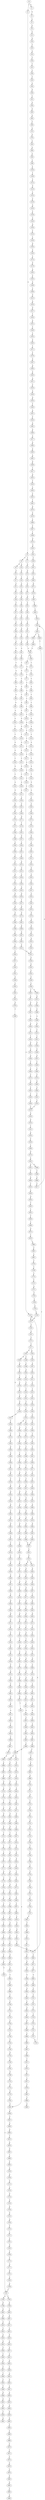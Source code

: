 strict digraph  {
	S0 -> S1 [ label = G ];
	S0 -> S2 [ label = C ];
	S1 -> S3 [ label = G ];
	S2 -> S4 [ label = G ];
	S3 -> S5 [ label = A ];
	S4 -> S6 [ label = C ];
	S4 -> S7 [ label = T ];
	S5 -> S8 [ label = G ];
	S6 -> S9 [ label = G ];
	S6 -> S10 [ label = A ];
	S7 -> S11 [ label = G ];
	S8 -> S12 [ label = G ];
	S9 -> S13 [ label = A ];
	S10 -> S14 [ label = A ];
	S11 -> S15 [ label = G ];
	S12 -> S16 [ label = G ];
	S13 -> S17 [ label = G ];
	S14 -> S18 [ label = C ];
	S15 -> S19 [ label = C ];
	S16 -> S20 [ label = T ];
	S17 -> S21 [ label = C ];
	S18 -> S22 [ label = C ];
	S19 -> S23 [ label = C ];
	S20 -> S24 [ label = G ];
	S21 -> S25 [ label = A ];
	S22 -> S26 [ label = C ];
	S23 -> S27 [ label = C ];
	S24 -> S28 [ label = T ];
	S25 -> S29 [ label = G ];
	S26 -> S30 [ label = G ];
	S27 -> S31 [ label = G ];
	S28 -> S32 [ label = T ];
	S29 -> S33 [ label = T ];
	S30 -> S34 [ label = T ];
	S31 -> S35 [ label = T ];
	S32 -> S36 [ label = C ];
	S33 -> S37 [ label = G ];
	S34 -> S38 [ label = A ];
	S35 -> S39 [ label = C ];
	S36 -> S40 [ label = C ];
	S37 -> S41 [ label = C ];
	S38 -> S42 [ label = C ];
	S39 -> S43 [ label = C ];
	S40 -> S44 [ label = A ];
	S41 -> S45 [ label = A ];
	S42 -> S46 [ label = A ];
	S43 -> S47 [ label = A ];
	S44 -> S48 [ label = G ];
	S45 -> S49 [ label = A ];
	S46 -> S50 [ label = G ];
	S47 -> S51 [ label = G ];
	S48 -> S52 [ label = C ];
	S49 -> S53 [ label = C ];
	S50 -> S54 [ label = C ];
	S51 -> S55 [ label = T ];
	S52 -> S56 [ label = A ];
	S53 -> S57 [ label = A ];
	S54 -> S58 [ label = A ];
	S55 -> S59 [ label = A ];
	S56 -> S60 [ label = G ];
	S57 -> S61 [ label = G ];
	S58 -> S62 [ label = G ];
	S59 -> S63 [ label = G ];
	S60 -> S64 [ label = A ];
	S61 -> S65 [ label = C ];
	S62 -> S66 [ label = G ];
	S63 -> S67 [ label = G ];
	S63 -> S68 [ label = C ];
	S64 -> S69 [ label = T ];
	S65 -> S70 [ label = T ];
	S66 -> S71 [ label = T ];
	S67 -> S72 [ label = G ];
	S68 -> S73 [ label = T ];
	S69 -> S74 [ label = A ];
	S70 -> S75 [ label = A ];
	S71 -> S76 [ label = G ];
	S72 -> S77 [ label = T ];
	S73 -> S78 [ label = C ];
	S74 -> S79 [ label = A ];
	S75 -> S80 [ label = C ];
	S76 -> S81 [ label = C ];
	S77 -> S82 [ label = C ];
	S78 -> S83 [ label = C ];
	S79 -> S84 [ label = A ];
	S80 -> S85 [ label = G ];
	S81 -> S86 [ label = A ];
	S82 -> S87 [ label = A ];
	S83 -> S88 [ label = A ];
	S84 -> S89 [ label = A ];
	S85 -> S90 [ label = A ];
	S86 -> S91 [ label = C ];
	S87 -> S92 [ label = C ];
	S88 -> S93 [ label = C ];
	S89 -> S94 [ label = A ];
	S90 -> S95 [ label = G ];
	S91 -> S96 [ label = G ];
	S92 -> S97 [ label = T ];
	S93 -> S98 [ label = C ];
	S94 -> S99 [ label = C ];
	S95 -> S100 [ label = A ];
	S96 -> S101 [ label = C ];
	S97 -> S102 [ label = C ];
	S98 -> S103 [ label = G ];
	S99 -> S104 [ label = T ];
	S100 -> S105 [ label = A ];
	S101 -> S106 [ label = G ];
	S102 -> S107 [ label = G ];
	S103 -> S108 [ label = G ];
	S104 -> S109 [ label = T ];
	S105 -> S110 [ label = C ];
	S106 -> S111 [ label = G ];
	S107 -> S112 [ label = C ];
	S108 -> S113 [ label = A ];
	S109 -> S114 [ label = T ];
	S110 -> S115 [ label = T ];
	S111 -> S116 [ label = T ];
	S112 -> S117 [ label = T ];
	S113 -> S118 [ label = C ];
	S114 -> S119 [ label = G ];
	S115 -> S120 [ label = G ];
	S116 -> S121 [ label = G ];
	S117 -> S122 [ label = T ];
	S118 -> S123 [ label = G ];
	S119 -> S124 [ label = C ];
	S120 -> S125 [ label = G ];
	S121 -> S126 [ label = C ];
	S122 -> S127 [ label = C ];
	S123 -> S128 [ label = T ];
	S124 -> S129 [ label = C ];
	S125 -> S130 [ label = C ];
	S126 -> S131 [ label = C ];
	S127 -> S132 [ label = A ];
	S128 -> S133 [ label = C ];
	S129 -> S134 [ label = G ];
	S130 -> S135 [ label = G ];
	S131 -> S136 [ label = G ];
	S132 -> S137 [ label = T ];
	S133 -> S138 [ label = G ];
	S134 -> S139 [ label = T ];
	S135 -> S140 [ label = C ];
	S136 -> S141 [ label = C ];
	S137 -> S142 [ label = C ];
	S138 -> S143 [ label = T ];
	S139 -> S144 [ label = A ];
	S140 -> S145 [ label = A ];
	S141 -> S146 [ label = A ];
	S142 -> S147 [ label = C ];
	S143 -> S148 [ label = G ];
	S144 -> S149 [ label = G ];
	S145 -> S150 [ label = G ];
	S146 -> S151 [ label = A ];
	S147 -> S152 [ label = A ];
	S148 -> S153 [ label = A ];
	S149 -> S154 [ label = C ];
	S150 -> S155 [ label = C ];
	S151 -> S156 [ label = C ];
	S152 -> S157 [ label = G ];
	S153 -> S158 [ label = C ];
	S154 -> S159 [ label = C ];
	S155 -> S160 [ label = G ];
	S156 -> S161 [ label = C ];
	S157 -> S162 [ label = A ];
	S158 -> S163 [ label = C ];
	S159 -> S164 [ label = G ];
	S160 -> S165 [ label = G ];
	S161 -> S166 [ label = A ];
	S162 -> S167 [ label = A ];
	S163 -> S168 [ label = G ];
	S164 -> S169 [ label = G ];
	S165 -> S170 [ label = G ];
	S166 -> S171 [ label = G ];
	S167 -> S172 [ label = C ];
	S168 -> S173 [ label = G ];
	S169 -> S174 [ label = T ];
	S170 -> S175 [ label = T ];
	S171 -> S176 [ label = T ];
	S172 -> S177 [ label = C ];
	S173 -> S178 [ label = T ];
	S174 -> S179 [ label = G ];
	S175 -> S180 [ label = G ];
	S176 -> S181 [ label = C ];
	S177 -> S182 [ label = A ];
	S177 -> S183 [ label = G ];
	S178 -> S184 [ label = C ];
	S179 -> S185 [ label = A ];
	S180 -> S186 [ label = C ];
	S181 -> S187 [ label = G ];
	S182 -> S188 [ label = G ];
	S182 -> S189 [ label = C ];
	S183 -> S190 [ label = G ];
	S184 -> S191 [ label = G ];
	S185 -> S192 [ label = C ];
	S186 -> S193 [ label = C ];
	S187 -> S194 [ label = C ];
	S188 -> S195 [ label = A ];
	S189 -> S196 [ label = C ];
	S190 -> S197 [ label = A ];
	S191 -> S198 [ label = C ];
	S192 -> S199 [ label = G ];
	S193 -> S200 [ label = G ];
	S194 -> S201 [ label = G ];
	S195 -> S202 [ label = C ];
	S196 -> S203 [ label = A ];
	S197 -> S204 [ label = C ];
	S198 -> S205 [ label = G ];
	S199 -> S206 [ label = T ];
	S200 -> S207 [ label = C ];
	S201 -> S208 [ label = C ];
	S202 -> S209 [ label = T ];
	S203 -> S210 [ label = C ];
	S204 -> S211 [ label = G ];
	S205 -> S212 [ label = T ];
	S206 -> S213 [ label = G ];
	S207 -> S214 [ label = C ];
	S208 -> S215 [ label = A ];
	S209 -> S216 [ label = C ];
	S210 -> S217 [ label = C ];
	S211 -> S218 [ label = C ];
	S212 -> S219 [ label = A ];
	S213 -> S220 [ label = G ];
	S214 -> S221 [ label = G ];
	S215 -> S222 [ label = G ];
	S216 -> S223 [ label = C ];
	S217 -> S224 [ label = C ];
	S218 -> S225 [ label = C ];
	S219 -> S226 [ label = G ];
	S220 -> S227 [ label = G ];
	S221 -> S228 [ label = G ];
	S222 -> S229 [ label = C ];
	S223 -> S230 [ label = C ];
	S224 -> S231 [ label = C ];
	S225 -> S232 [ label = C ];
	S226 -> S233 [ label = C ];
	S227 -> S234 [ label = T ];
	S228 -> S235 [ label = T ];
	S229 -> S236 [ label = C ];
	S230 -> S237 [ label = A ];
	S231 -> S238 [ label = T ];
	S232 -> S239 [ label = A ];
	S233 -> S240 [ label = C ];
	S234 -> S241 [ label = A ];
	S235 -> S242 [ label = G ];
	S236 -> S243 [ label = G ];
	S237 -> S244 [ label = T ];
	S238 -> S245 [ label = T ];
	S239 -> S246 [ label = T ];
	S240 -> S247 [ label = G ];
	S241 -> S248 [ label = C ];
	S242 -> S249 [ label = G ];
	S243 -> S250 [ label = G ];
	S244 -> S251 [ label = C ];
	S245 -> S252 [ label = C ];
	S246 -> S253 [ label = C ];
	S247 -> S254 [ label = C ];
	S248 -> S255 [ label = T ];
	S249 -> S256 [ label = T ];
	S250 -> S257 [ label = T ];
	S251 -> S258 [ label = T ];
	S252 -> S259 [ label = C ];
	S252 -> S260 [ label = G ];
	S253 -> S261 [ label = G ];
	S254 -> S262 [ label = T ];
	S255 -> S263 [ label = A ];
	S256 -> S264 [ label = G ];
	S257 -> S265 [ label = G ];
	S258 -> S266 [ label = G ];
	S259 -> S267 [ label = T ];
	S260 -> S268 [ label = A ];
	S261 -> S269 [ label = T ];
	S262 -> S270 [ label = G ];
	S263 -> S271 [ label = T ];
	S264 -> S272 [ label = G ];
	S265 -> S273 [ label = G ];
	S266 -> S274 [ label = C ];
	S267 -> S275 [ label = G ];
	S268 -> S276 [ label = T ];
	S269 -> S277 [ label = C ];
	S270 -> S278 [ label = G ];
	S271 -> S279 [ label = T ];
	S272 -> S280 [ label = A ];
	S273 -> S281 [ label = A ];
	S274 -> S282 [ label = C ];
	S275 -> S283 [ label = T ];
	S276 -> S284 [ label = C ];
	S277 -> S285 [ label = C ];
	S278 -> S286 [ label = A ];
	S279 -> S287 [ label = G ];
	S280 -> S288 [ label = A ];
	S281 -> S289 [ label = A ];
	S282 -> S290 [ label = A ];
	S283 -> S291 [ label = C ];
	S284 -> S292 [ label = G ];
	S285 -> S293 [ label = T ];
	S286 -> S294 [ label = A ];
	S287 -> S295 [ label = G ];
	S288 -> S296 [ label = C ];
	S289 -> S297 [ label = G ];
	S290 -> S298 [ label = G ];
	S291 -> S299 [ label = C ];
	S292 -> S300 [ label = T ];
	S293 -> S301 [ label = C ];
	S294 -> S302 [ label = G ];
	S295 -> S303 [ label = A ];
	S296 -> S304 [ label = C ];
	S297 -> S305 [ label = A ];
	S298 -> S306 [ label = T ];
	S299 -> S307 [ label = T ];
	S300 -> S308 [ label = T ];
	S301 -> S309 [ label = T ];
	S302 -> S310 [ label = A ];
	S303 -> S311 [ label = A ];
	S304 -> S312 [ label = T ];
	S305 -> S313 [ label = A ];
	S306 -> S314 [ label = C ];
	S307 -> S315 [ label = T ];
	S308 -> S316 [ label = T ];
	S309 -> S317 [ label = T ];
	S310 -> S318 [ label = A ];
	S311 -> S319 [ label = C ];
	S312 -> S320 [ label = C ];
	S313 -> S321 [ label = C ];
	S314 -> S322 [ label = G ];
	S315 -> S323 [ label = G ];
	S316 -> S324 [ label = G ];
	S317 -> S325 [ label = C ];
	S318 -> S321 [ label = C ];
	S319 -> S326 [ label = G ];
	S320 -> S327 [ label = G ];
	S321 -> S328 [ label = G ];
	S322 -> S329 [ label = T ];
	S323 -> S330 [ label = T ];
	S324 -> S331 [ label = T ];
	S325 -> S332 [ label = T ];
	S326 -> S333 [ label = G ];
	S327 -> S334 [ label = G ];
	S328 -> S335 [ label = G ];
	S329 -> S336 [ label = A ];
	S330 -> S337 [ label = A ];
	S331 -> S338 [ label = A ];
	S332 -> S339 [ label = C ];
	S333 -> S340 [ label = T ];
	S334 -> S341 [ label = C ];
	S335 -> S342 [ label = C ];
	S336 -> S343 [ label = A ];
	S337 -> S344 [ label = G ];
	S338 -> S345 [ label = G ];
	S339 -> S346 [ label = G ];
	S340 -> S347 [ label = A ];
	S341 -> S348 [ label = A ];
	S342 -> S349 [ label = A ];
	S343 -> S350 [ label = G ];
	S344 -> S351 [ label = G ];
	S345 -> S352 [ label = G ];
	S346 -> S353 [ label = G ];
	S347 -> S354 [ label = C ];
	S348 -> S355 [ label = C ];
	S349 -> S356 [ label = C ];
	S350 -> S357 [ label = A ];
	S351 -> S358 [ label = A ];
	S352 -> S359 [ label = A ];
	S353 -> S360 [ label = A ];
	S354 -> S361 [ label = G ];
	S355 -> S362 [ label = G ];
	S356 -> S363 [ label = C ];
	S356 -> S364 [ label = T ];
	S357 -> S365 [ label = C ];
	S358 -> S366 [ label = G ];
	S359 -> S367 [ label = A ];
	S360 -> S368 [ label = G ];
	S361 -> S369 [ label = A ];
	S362 -> S370 [ label = C ];
	S363 -> S371 [ label = G ];
	S364 -> S372 [ label = G ];
	S365 -> S373 [ label = G ];
	S366 -> S374 [ label = A ];
	S367 -> S375 [ label = A ];
	S368 -> S376 [ label = A ];
	S369 -> S377 [ label = A ];
	S370 -> S378 [ label = G ];
	S371 -> S379 [ label = G ];
	S372 -> S380 [ label = G ];
	S373 -> S381 [ label = G ];
	S374 -> S382 [ label = G ];
	S375 -> S383 [ label = G ];
	S376 -> S384 [ label = G ];
	S377 -> S385 [ label = G ];
	S378 -> S386 [ label = C ];
	S379 -> S387 [ label = G ];
	S380 -> S388 [ label = G ];
	S381 -> S389 [ label = C ];
	S382 -> S390 [ label = G ];
	S383 -> S391 [ label = G ];
	S384 -> S392 [ label = G ];
	S385 -> S393 [ label = A ];
	S386 -> S394 [ label = G ];
	S387 -> S395 [ label = A ];
	S388 -> S396 [ label = A ];
	S389 -> S397 [ label = T ];
	S390 -> S398 [ label = T ];
	S391 -> S399 [ label = T ];
	S392 -> S400 [ label = T ];
	S393 -> S401 [ label = A ];
	S394 -> S402 [ label = C ];
	S394 -> S403 [ label = G ];
	S395 -> S404 [ label = A ];
	S396 -> S405 [ label = A ];
	S397 -> S406 [ label = C ];
	S398 -> S407 [ label = C ];
	S399 -> S408 [ label = C ];
	S400 -> S407 [ label = C ];
	S401 -> S409 [ label = G ];
	S402 -> S410 [ label = G ];
	S403 -> S411 [ label = C ];
	S404 -> S412 [ label = T ];
	S405 -> S413 [ label = C ];
	S406 -> S414 [ label = T ];
	S407 -> S415 [ label = C ];
	S408 -> S416 [ label = C ];
	S409 -> S417 [ label = T ];
	S410 -> S418 [ label = T ];
	S411 -> S419 [ label = T ];
	S412 -> S420 [ label = T ];
	S413 -> S421 [ label = T ];
	S414 -> S422 [ label = C ];
	S415 -> S423 [ label = C ];
	S416 -> S424 [ label = C ];
	S417 -> S425 [ label = G ];
	S418 -> S426 [ label = C ];
	S419 -> S427 [ label = G ];
	S420 -> S428 [ label = G ];
	S421 -> S429 [ label = G ];
	S422 -> S430 [ label = G ];
	S423 -> S431 [ label = A ];
	S423 -> S432 [ label = G ];
	S424 -> S433 [ label = G ];
	S425 -> S434 [ label = T ];
	S426 -> S435 [ label = G ];
	S427 -> S436 [ label = G ];
	S428 -> S437 [ label = A ];
	S429 -> S438 [ label = G ];
	S430 -> S439 [ label = A ];
	S431 -> S440 [ label = G ];
	S432 -> S441 [ label = G ];
	S433 -> S442 [ label = A ];
	S434 -> S443 [ label = C ];
	S435 -> S444 [ label = A ];
	S436 -> S445 [ label = A ];
	S437 -> S446 [ label = A ];
	S438 -> S447 [ label = A ];
	S439 -> S448 [ label = A ];
	S440 -> S449 [ label = A ];
	S441 -> S450 [ label = A ];
	S442 -> S451 [ label = A ];
	S443 -> S452 [ label = C ];
	S444 -> S453 [ label = C ];
	S445 -> S454 [ label = A ];
	S446 -> S455 [ label = C ];
	S447 -> S456 [ label = C ];
	S448 -> S457 [ label = G ];
	S449 -> S458 [ label = G ];
	S450 -> S459 [ label = G ];
	S451 -> S460 [ label = G ];
	S452 -> S461 [ label = T ];
	S453 -> S462 [ label = G ];
	S454 -> S463 [ label = T ];
	S455 -> S464 [ label = C ];
	S456 -> S465 [ label = C ];
	S457 -> S466 [ label = T ];
	S458 -> S467 [ label = C ];
	S459 -> S468 [ label = G ];
	S460 -> S469 [ label = T ];
	S461 -> S470 [ label = G ];
	S462 -> S471 [ label = C ];
	S463 -> S472 [ label = G ];
	S464 -> S473 [ label = C ];
	S465 -> S474 [ label = C ];
	S466 -> S475 [ label = C ];
	S467 -> S476 [ label = C ];
	S468 -> S477 [ label = C ];
	S469 -> S478 [ label = C ];
	S470 -> S479 [ label = G ];
	S471 -> S480 [ label = G ];
	S472 -> S481 [ label = G ];
	S473 -> S482 [ label = G ];
	S474 -> S483 [ label = G ];
	S475 -> S484 [ label = G ];
	S476 -> S485 [ label = A ];
	S477 -> S486 [ label = G ];
	S478 -> S487 [ label = G ];
	S479 -> S488 [ label = C ];
	S480 -> S489 [ label = C ];
	S481 -> S490 [ label = G ];
	S482 -> S491 [ label = T ];
	S483 -> S492 [ label = T ];
	S484 -> S493 [ label = C ];
	S485 -> S494 [ label = C ];
	S486 -> S495 [ label = T ];
	S487 -> S496 [ label = A ];
	S488 -> S497 [ label = C ];
	S489 -> S498 [ label = C ];
	S490 -> S499 [ label = G ];
	S491 -> S500 [ label = C ];
	S492 -> S501 [ label = C ];
	S493 -> S502 [ label = G ];
	S494 -> S503 [ label = G ];
	S495 -> S504 [ label = G ];
	S496 -> S505 [ label = G ];
	S497 -> S506 [ label = T ];
	S498 -> S507 [ label = T ];
	S499 -> S508 [ label = T ];
	S500 -> S509 [ label = T ];
	S501 -> S510 [ label = T ];
	S502 -> S511 [ label = G ];
	S503 -> S512 [ label = G ];
	S504 -> S513 [ label = G ];
	S505 -> S514 [ label = G ];
	S506 -> S515 [ label = G ];
	S507 -> S516 [ label = C ];
	S508 -> S517 [ label = C ];
	S509 -> S518 [ label = C ];
	S510 -> S518 [ label = C ];
	S511 -> S519 [ label = C ];
	S512 -> S520 [ label = T ];
	S513 -> S521 [ label = T ];
	S514 -> S522 [ label = T ];
	S515 -> S523 [ label = G ];
	S516 -> S524 [ label = G ];
	S517 -> S525 [ label = C ];
	S518 -> S526 [ label = G ];
	S519 -> S527 [ label = T ];
	S520 -> S528 [ label = T ];
	S521 -> S529 [ label = A ];
	S522 -> S530 [ label = A ];
	S523 -> S531 [ label = G ];
	S524 -> S532 [ label = G ];
	S525 -> S533 [ label = G ];
	S526 -> S534 [ label = G ];
	S527 -> S535 [ label = A ];
	S528 -> S536 [ label = A ];
	S529 -> S537 [ label = T ];
	S530 -> S538 [ label = T ];
	S531 -> S539 [ label = T ];
	S532 -> S540 [ label = G ];
	S533 -> S541 [ label = C ];
	S534 -> S542 [ label = C ];
	S535 -> S543 [ label = T ];
	S536 -> S544 [ label = C ];
	S537 -> S545 [ label = G ];
	S538 -> S546 [ label = A ];
	S539 -> S547 [ label = C ];
	S540 -> S548 [ label = C ];
	S541 -> S549 [ label = C ];
	S542 -> S550 [ label = A ];
	S543 -> S551 [ label = A ];
	S544 -> S552 [ label = T ];
	S545 -> S553 [ label = A ];
	S546 -> S554 [ label = A ];
	S547 -> S555 [ label = C ];
	S548 -> S556 [ label = T ];
	S549 -> S557 [ label = G ];
	S550 -> S558 [ label = C ];
	S551 -> S559 [ label = G ];
	S552 -> S560 [ label = G ];
	S553 -> S561 [ label = G ];
	S554 -> S562 [ label = G ];
	S555 -> S563 [ label = C ];
	S556 -> S564 [ label = C ];
	S557 -> S565 [ label = G ];
	S558 -> S566 [ label = C ];
	S559 -> S567 [ label = T ];
	S560 -> S568 [ label = C ];
	S561 -> S569 [ label = C ];
	S562 -> S570 [ label = T ];
	S563 -> S571 [ label = G ];
	S564 -> S572 [ label = A ];
	S565 -> S573 [ label = A ];
	S566 -> S574 [ label = G ];
	S567 -> S575 [ label = A ];
	S568 -> S576 [ label = A ];
	S569 -> S577 [ label = G ];
	S570 -> S578 [ label = C ];
	S571 -> S579 [ label = A ];
	S572 -> S580 [ label = C ];
	S573 -> S581 [ label = A ];
	S574 -> S582 [ label = A ];
	S575 -> S583 [ label = G ];
	S576 -> S584 [ label = G ];
	S577 -> S585 [ label = G ];
	S578 -> S586 [ label = G ];
	S579 -> S587 [ label = G ];
	S580 -> S588 [ label = G ];
	S581 -> S589 [ label = C ];
	S582 -> S590 [ label = G ];
	S582 -> S591 [ label = A ];
	S583 -> S592 [ label = C ];
	S584 -> S593 [ label = A ];
	S585 -> S594 [ label = T ];
	S586 -> S595 [ label = T ];
	S587 -> S596 [ label = T ];
	S588 -> S597 [ label = T ];
	S589 -> S598 [ label = T ];
	S590 -> S599 [ label = T ];
	S591 -> S600 [ label = T ];
	S592 -> S601 [ label = C ];
	S593 -> S602 [ label = C ];
	S594 -> S603 [ label = C ];
	S595 -> S604 [ label = G ];
	S596 -> S605 [ label = C ];
	S597 -> S606 [ label = C ];
	S598 -> S607 [ label = G ];
	S599 -> S608 [ label = C ];
	S600 -> S609 [ label = G ];
	S601 -> S610 [ label = G ];
	S602 -> S611 [ label = G ];
	S603 -> S612 [ label = G ];
	S604 -> S613 [ label = G ];
	S605 -> S614 [ label = C ];
	S606 -> S615 [ label = C ];
	S607 -> S616 [ label = C ];
	S608 -> S617 [ label = C ];
	S609 -> S618 [ label = T ];
	S610 -> S619 [ label = A ];
	S611 -> S620 [ label = G ];
	S612 -> S621 [ label = C ];
	S613 -> S622 [ label = T ];
	S614 -> S623 [ label = A ];
	S615 -> S624 [ label = A ];
	S616 -> S625 [ label = A ];
	S617 -> S623 [ label = A ];
	S618 -> S626 [ label = A ];
	S619 -> S627 [ label = A ];
	S620 -> S628 [ label = A ];
	S621 -> S629 [ label = A ];
	S622 -> S630 [ label = A ];
	S623 -> S631 [ label = G ];
	S624 -> S632 [ label = G ];
	S625 -> S633 [ label = A ];
	S626 -> S634 [ label = G ];
	S627 -> S635 [ label = A ];
	S628 -> S636 [ label = C ];
	S629 -> S637 [ label = C ];
	S630 -> S638 [ label = C ];
	S631 -> S639 [ label = T ];
	S631 -> S640 [ label = C ];
	S632 -> S641 [ label = C ];
	S633 -> S642 [ label = C ];
	S634 -> S643 [ label = T ];
	S635 -> S644 [ label = C ];
	S636 -> S645 [ label = A ];
	S637 -> S646 [ label = G ];
	S638 -> S647 [ label = C ];
	S639 -> S648 [ label = A ];
	S640 -> S649 [ label = T ];
	S641 -> S650 [ label = T ];
	S642 -> S651 [ label = C ];
	S643 -> S652 [ label = T ];
	S644 -> S653 [ label = C ];
	S645 -> S654 [ label = C ];
	S646 -> S655 [ label = C ];
	S647 -> S656 [ label = G ];
	S648 -> S63 [ label = G ];
	S649 -> S657 [ label = T ];
	S650 -> S657 [ label = T ];
	S651 -> S658 [ label = A ];
	S652 -> S659 [ label = T ];
	S653 -> S660 [ label = C ];
	S654 -> S661 [ label = A ];
	S655 -> S662 [ label = G ];
	S656 -> S663 [ label = G ];
	S657 -> S664 [ label = C ];
	S658 -> S665 [ label = G ];
	S659 -> S666 [ label = C ];
	S660 -> S667 [ label = C ];
	S661 -> S668 [ label = C ];
	S662 -> S669 [ label = C ];
	S663 -> S670 [ label = T ];
	S664 -> S671 [ label = A ];
	S665 -> S672 [ label = A ];
	S666 -> S673 [ label = A ];
	S667 -> S674 [ label = G ];
	S668 -> S675 [ label = C ];
	S669 -> S394 [ label = G ];
	S670 -> S676 [ label = G ];
	S671 -> S677 [ label = C ];
	S672 -> S678 [ label = A ];
	S673 -> S679 [ label = C ];
	S674 -> S680 [ label = A ];
	S675 -> S681 [ label = T ];
	S676 -> S682 [ label = G ];
	S677 -> S683 [ label = G ];
	S678 -> S684 [ label = C ];
	S679 -> S685 [ label = T ];
	S680 -> S686 [ label = C ];
	S681 -> S687 [ label = C ];
	S682 -> S688 [ label = T ];
	S683 -> S689 [ label = C ];
	S684 -> S690 [ label = A ];
	S685 -> S691 [ label = C ];
	S686 -> S692 [ label = T ];
	S687 -> S693 [ label = T ];
	S688 -> S694 [ label = T ];
	S689 -> S695 [ label = C ];
	S690 -> S696 [ label = G ];
	S691 -> S697 [ label = C ];
	S692 -> S698 [ label = A ];
	S693 -> S699 [ label = A ];
	S694 -> S700 [ label = A ];
	S695 -> S701 [ label = C ];
	S696 -> S702 [ label = C ];
	S697 -> S703 [ label = T ];
	S698 -> S704 [ label = G ];
	S699 -> S705 [ label = G ];
	S700 -> S706 [ label = G ];
	S701 -> S707 [ label = T ];
	S702 -> S708 [ label = C ];
	S703 -> S709 [ label = T ];
	S704 -> S710 [ label = A ];
	S705 -> S711 [ label = A ];
	S706 -> S712 [ label = A ];
	S707 -> S713 [ label = T ];
	S708 -> S714 [ label = G ];
	S709 -> S715 [ label = T ];
	S710 -> S716 [ label = A ];
	S711 -> S717 [ label = A ];
	S712 -> S718 [ label = A ];
	S713 -> S719 [ label = C ];
	S714 -> S720 [ label = T ];
	S715 -> S721 [ label = C ];
	S716 -> S722 [ label = T ];
	S717 -> S723 [ label = C ];
	S718 -> S724 [ label = G ];
	S719 -> S725 [ label = A ];
	S720 -> S726 [ label = C ];
	S721 -> S727 [ label = A ];
	S722 -> S728 [ label = C ];
	S723 -> S729 [ label = G ];
	S724 -> S730 [ label = G ];
	S725 -> S731 [ label = T ];
	S726 -> S732 [ label = C ];
	S727 -> S733 [ label = T ];
	S728 -> S734 [ label = G ];
	S729 -> S735 [ label = A ];
	S730 -> S736 [ label = G ];
	S731 -> S737 [ label = C ];
	S732 -> S738 [ label = T ];
	S733 -> S739 [ label = C ];
	S734 -> S740 [ label = G ];
	S735 -> S741 [ label = G ];
	S736 -> S742 [ label = G ];
	S737 -> S743 [ label = C ];
	S738 -> S744 [ label = C ];
	S739 -> S745 [ label = C ];
	S740 -> S746 [ label = G ];
	S741 -> S747 [ label = G ];
	S742 -> S748 [ label = G ];
	S743 -> S152 [ label = A ];
	S744 -> S749 [ label = T ];
	S745 -> S750 [ label = A ];
	S746 -> S751 [ label = T ];
	S747 -> S752 [ label = T ];
	S748 -> S753 [ label = T ];
	S749 -> S754 [ label = G ];
	S750 -> S157 [ label = G ];
	S751 -> S755 [ label = A ];
	S752 -> S756 [ label = G ];
	S753 -> S757 [ label = C ];
	S754 -> S758 [ label = T ];
	S755 -> S759 [ label = T ];
	S756 -> S760 [ label = T ];
	S757 -> S761 [ label = C ];
	S758 -> S762 [ label = C ];
	S759 -> S763 [ label = C ];
	S760 -> S764 [ label = C ];
	S761 -> S765 [ label = G ];
	S762 -> S766 [ label = G ];
	S763 -> S767 [ label = C ];
	S764 -> S768 [ label = C ];
	S765 -> S769 [ label = T ];
	S766 -> S770 [ label = T ];
	S767 -> S771 [ label = C ];
	S768 -> S772 [ label = C ];
	S769 -> S773 [ label = C ];
	S770 -> S774 [ label = G ];
	S771 -> S775 [ label = G ];
	S772 -> S776 [ label = T ];
	S773 -> S777 [ label = G ];
	S774 -> S778 [ label = G ];
	S775 -> S779 [ label = A ];
	S776 -> S780 [ label = G ];
	S777 -> S781 [ label = G ];
	S778 -> S782 [ label = T ];
	S779 -> S783 [ label = A ];
	S780 -> S784 [ label = T ];
	S781 -> S785 [ label = A ];
	S782 -> S630 [ label = A ];
	S783 -> S786 [ label = A ];
	S784 -> S787 [ label = C ];
	S785 -> S788 [ label = A ];
	S786 -> S789 [ label = G ];
	S787 -> S790 [ label = C ];
	S788 -> S791 [ label = C ];
	S789 -> S792 [ label = T ];
	S790 -> S793 [ label = T ];
	S791 -> S794 [ label = A ];
	S791 -> S795 [ label = T ];
	S792 -> S796 [ label = G ];
	S793 -> S797 [ label = A ];
	S794 -> S798 [ label = G ];
	S795 -> S799 [ label = A ];
	S796 -> S800 [ label = T ];
	S797 -> S801 [ label = C ];
	S798 -> S802 [ label = G ];
	S799 -> S803 [ label = C ];
	S800 -> S804 [ label = C ];
	S801 -> S805 [ label = T ];
	S802 -> S806 [ label = A ];
	S803 -> S807 [ label = A ];
	S804 -> S808 [ label = G ];
	S805 -> S809 [ label = A ];
	S806 -> S810 [ label = A ];
	S807 -> S811 [ label = A ];
	S808 -> S812 [ label = T ];
	S809 -> S813 [ label = C ];
	S810 -> S814 [ label = T ];
	S811 -> S815 [ label = C ];
	S812 -> S816 [ label = C ];
	S813 -> S817 [ label = C ];
	S814 -> S818 [ label = A ];
	S815 -> S819 [ label = G ];
	S816 -> S820 [ label = G ];
	S817 -> S821 [ label = A ];
	S818 -> S822 [ label = G ];
	S819 -> S823 [ label = A ];
	S820 -> S824 [ label = G ];
	S821 -> S825 [ label = G ];
	S822 -> S826 [ label = T ];
	S823 -> S827 [ label = A ];
	S824 -> S828 [ label = A ];
	S825 -> S829 [ label = G ];
	S826 -> S830 [ label = C ];
	S827 -> S831 [ label = A ];
	S828 -> S832 [ label = A ];
	S829 -> S833 [ label = A ];
	S830 -> S834 [ label = T ];
	S831 -> S835 [ label = A ];
	S832 -> S791 [ label = C ];
	S833 -> S836 [ label = G ];
	S834 -> S837 [ label = C ];
	S835 -> S838 [ label = C ];
	S836 -> S839 [ label = A ];
	S837 -> S840 [ label = T ];
	S838 -> S841 [ label = A ];
	S839 -> S842 [ label = G ];
	S840 -> S843 [ label = C ];
	S841 -> S844 [ label = G ];
	S842 -> S845 [ label = T ];
	S843 -> S846 [ label = T ];
	S844 -> S847 [ label = A ];
	S845 -> S848 [ label = C ];
	S846 -> S849 [ label = G ];
	S847 -> S850 [ label = A ];
	S848 -> S851 [ label = A ];
	S849 -> S852 [ label = A ];
	S850 -> S853 [ label = G ];
	S851 -> S854 [ label = G ];
	S852 -> S855 [ label = G ];
	S853 -> S856 [ label = G ];
	S854 -> S857 [ label = G ];
	S855 -> S858 [ label = T ];
	S856 -> S859 [ label = G ];
	S857 -> S860 [ label = A ];
	S858 -> S861 [ label = A ];
	S859 -> S862 [ label = G ];
	S860 -> S863 [ label = C ];
	S862 -> S864 [ label = T ];
	S863 -> S865 [ label = C ];
	S864 -> S866 [ label = C ];
	S865 -> S867 [ label = A ];
	S866 -> S868 [ label = T ];
	S867 -> S869 [ label = G ];
	S868 -> S870 [ label = C ];
	S869 -> S871 [ label = T ];
	S870 -> S872 [ label = T ];
	S871 -> S873 [ label = C ];
	S872 -> S874 [ label = C ];
	S873 -> S875 [ label = T ];
	S874 -> S876 [ label = G ];
	S875 -> S877 [ label = C ];
	S876 -> S878 [ label = T ];
	S877 -> S879 [ label = T ];
	S878 -> S880 [ label = G ];
	S879 -> S881 [ label = G ];
	S880 -> S882 [ label = G ];
	S881 -> S883 [ label = T ];
	S882 -> S884 [ label = T ];
	S883 -> S885 [ label = A ];
	S884 -> S886 [ label = A ];
}
